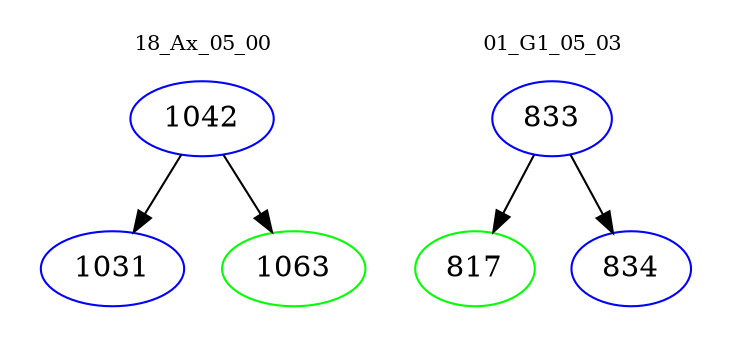 digraph{
subgraph cluster_0 {
color = white
label = "18_Ax_05_00";
fontsize=10;
T0_1042 [label="1042", color="blue"]
T0_1042 -> T0_1031 [color="black"]
T0_1031 [label="1031", color="blue"]
T0_1042 -> T0_1063 [color="black"]
T0_1063 [label="1063", color="green"]
}
subgraph cluster_1 {
color = white
label = "01_G1_05_03";
fontsize=10;
T1_833 [label="833", color="blue"]
T1_833 -> T1_817 [color="black"]
T1_817 [label="817", color="green"]
T1_833 -> T1_834 [color="black"]
T1_834 [label="834", color="blue"]
}
}
